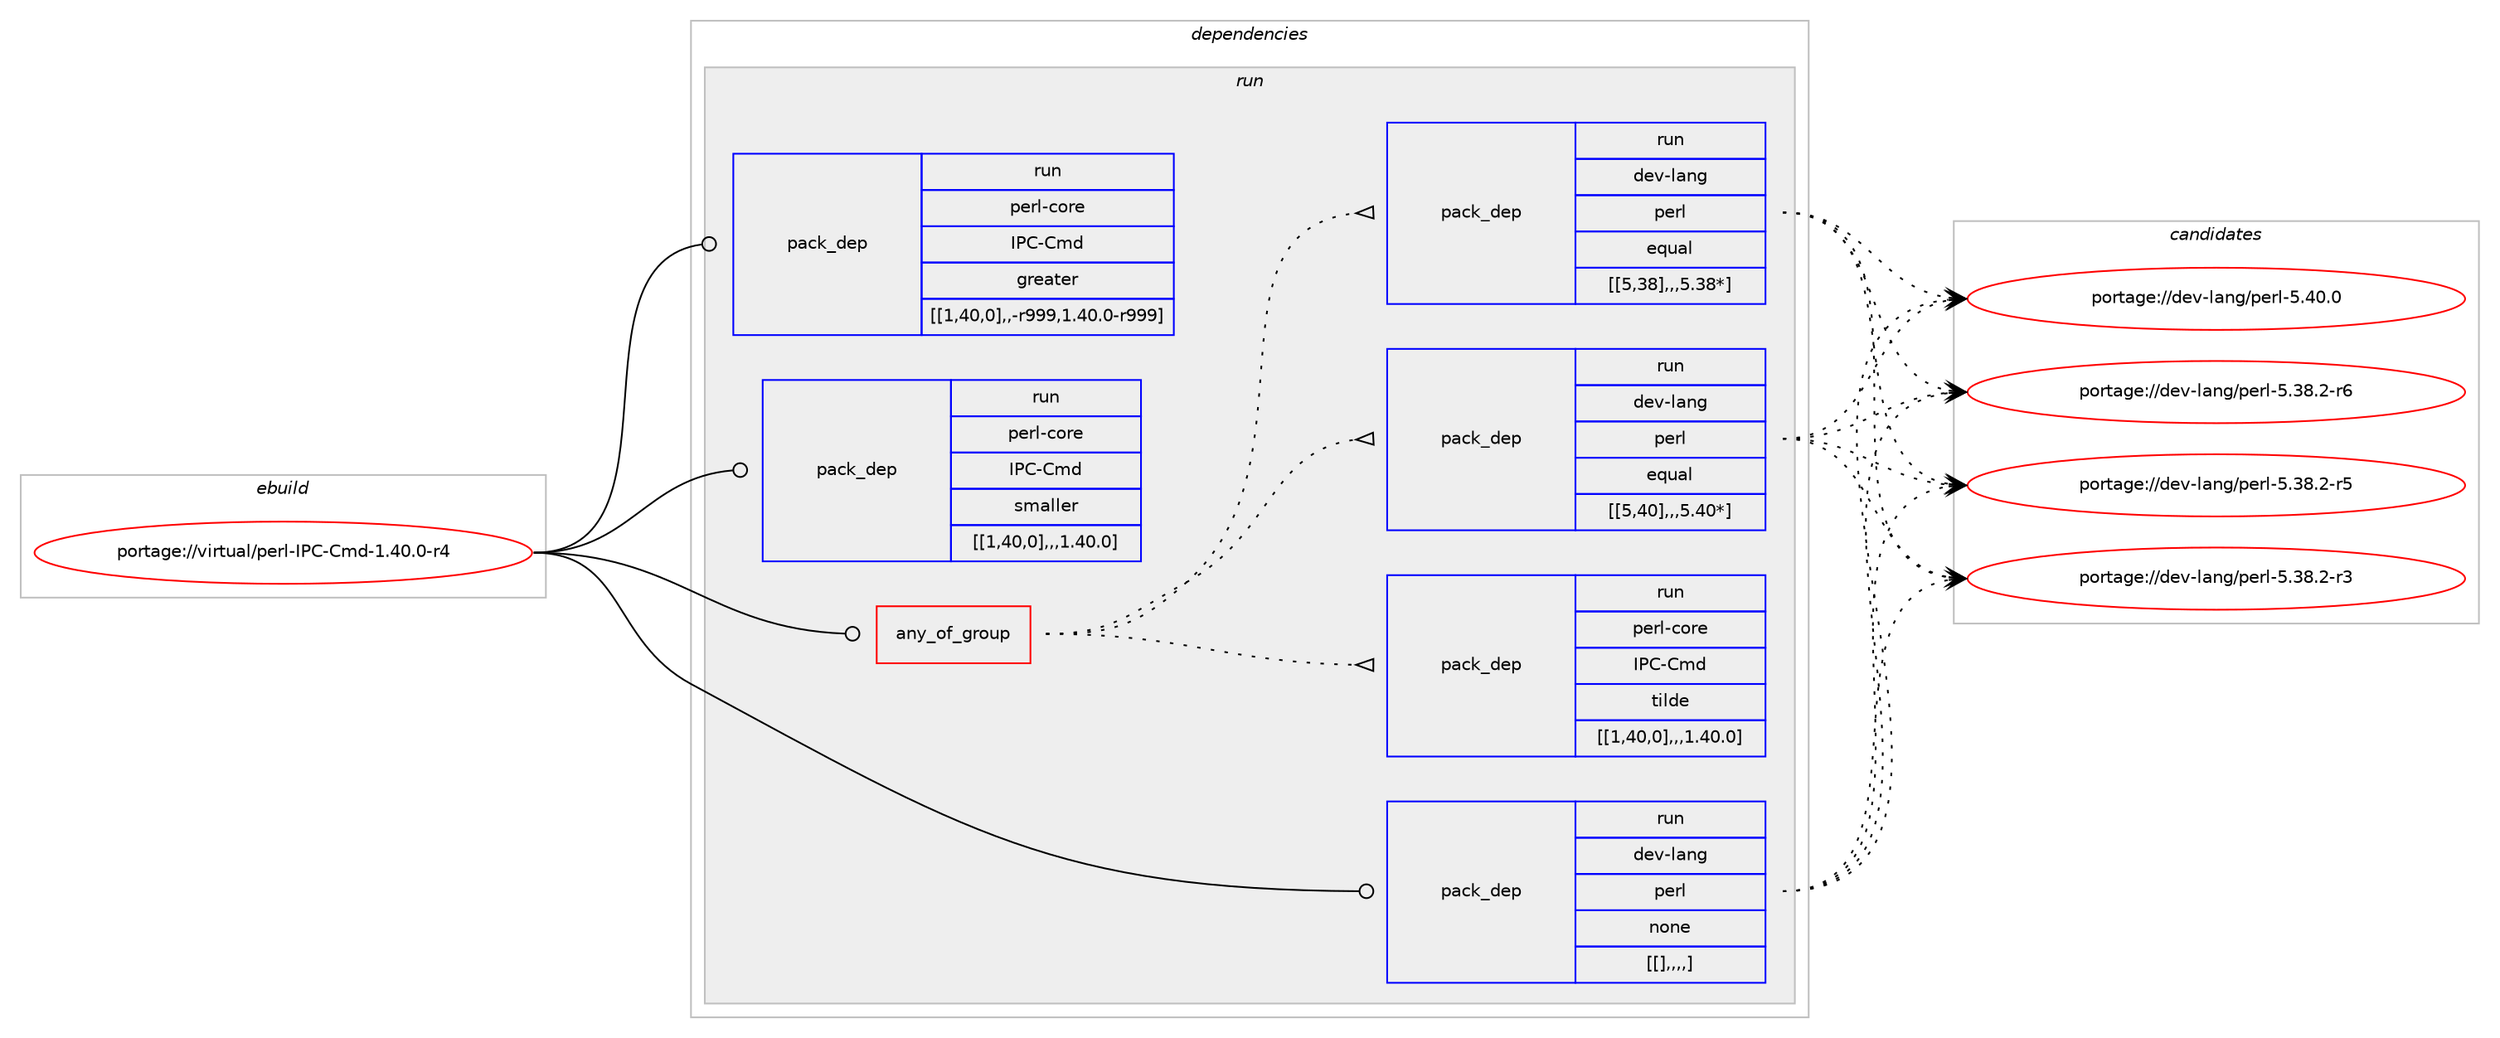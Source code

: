 digraph prolog {

# *************
# Graph options
# *************

newrank=true;
concentrate=true;
compound=true;
graph [rankdir=LR,fontname=Helvetica,fontsize=10,ranksep=1.5];#, ranksep=2.5, nodesep=0.2];
edge  [arrowhead=vee];
node  [fontname=Helvetica,fontsize=10];

# **********
# The ebuild
# **********

subgraph cluster_leftcol {
color=gray;
label=<<i>ebuild</i>>;
id [label="portage://virtual/perl-IPC-Cmd-1.40.0-r4", color=red, width=4, href="../virtual/perl-IPC-Cmd-1.40.0-r4.svg"];
}

# ****************
# The dependencies
# ****************

subgraph cluster_midcol {
color=gray;
label=<<i>dependencies</i>>;
subgraph cluster_compile {
fillcolor="#eeeeee";
style=filled;
label=<<i>compile</i>>;
}
subgraph cluster_compileandrun {
fillcolor="#eeeeee";
style=filled;
label=<<i>compile and run</i>>;
}
subgraph cluster_run {
fillcolor="#eeeeee";
style=filled;
label=<<i>run</i>>;
subgraph any93 {
dependency2321 [label=<<TABLE BORDER="0" CELLBORDER="1" CELLSPACING="0" CELLPADDING="4"><TR><TD CELLPADDING="10">any_of_group</TD></TR></TABLE>>, shape=none, color=red];subgraph pack1753 {
dependency2323 [label=<<TABLE BORDER="0" CELLBORDER="1" CELLSPACING="0" CELLPADDING="4" WIDTH="220"><TR><TD ROWSPAN="6" CELLPADDING="30">pack_dep</TD></TR><TR><TD WIDTH="110">run</TD></TR><TR><TD>dev-lang</TD></TR><TR><TD>perl</TD></TR><TR><TD>equal</TD></TR><TR><TD>[[5,40],,,5.40*]</TD></TR></TABLE>>, shape=none, color=blue];
}
dependency2321:e -> dependency2323:w [weight=20,style="dotted",arrowhead="oinv"];
subgraph pack1757 {
dependency2330 [label=<<TABLE BORDER="0" CELLBORDER="1" CELLSPACING="0" CELLPADDING="4" WIDTH="220"><TR><TD ROWSPAN="6" CELLPADDING="30">pack_dep</TD></TR><TR><TD WIDTH="110">run</TD></TR><TR><TD>dev-lang</TD></TR><TR><TD>perl</TD></TR><TR><TD>equal</TD></TR><TR><TD>[[5,38],,,5.38*]</TD></TR></TABLE>>, shape=none, color=blue];
}
dependency2321:e -> dependency2330:w [weight=20,style="dotted",arrowhead="oinv"];
subgraph pack1762 {
dependency2335 [label=<<TABLE BORDER="0" CELLBORDER="1" CELLSPACING="0" CELLPADDING="4" WIDTH="220"><TR><TD ROWSPAN="6" CELLPADDING="30">pack_dep</TD></TR><TR><TD WIDTH="110">run</TD></TR><TR><TD>perl-core</TD></TR><TR><TD>IPC-Cmd</TD></TR><TR><TD>tilde</TD></TR><TR><TD>[[1,40,0],,,1.40.0]</TD></TR></TABLE>>, shape=none, color=blue];
}
dependency2321:e -> dependency2335:w [weight=20,style="dotted",arrowhead="oinv"];
}
id:e -> dependency2321:w [weight=20,style="solid",arrowhead="odot"];
subgraph pack1766 {
dependency2339 [label=<<TABLE BORDER="0" CELLBORDER="1" CELLSPACING="0" CELLPADDING="4" WIDTH="220"><TR><TD ROWSPAN="6" CELLPADDING="30">pack_dep</TD></TR><TR><TD WIDTH="110">run</TD></TR><TR><TD>dev-lang</TD></TR><TR><TD>perl</TD></TR><TR><TD>none</TD></TR><TR><TD>[[],,,,]</TD></TR></TABLE>>, shape=none, color=blue];
}
id:e -> dependency2339:w [weight=20,style="solid",arrowhead="odot"];
subgraph pack1769 {
dependency2342 [label=<<TABLE BORDER="0" CELLBORDER="1" CELLSPACING="0" CELLPADDING="4" WIDTH="220"><TR><TD ROWSPAN="6" CELLPADDING="30">pack_dep</TD></TR><TR><TD WIDTH="110">run</TD></TR><TR><TD>perl-core</TD></TR><TR><TD>IPC-Cmd</TD></TR><TR><TD>greater</TD></TR><TR><TD>[[1,40,0],,-r999,1.40.0-r999]</TD></TR></TABLE>>, shape=none, color=blue];
}
id:e -> dependency2342:w [weight=20,style="solid",arrowhead="odot"];
subgraph pack1772 {
dependency2346 [label=<<TABLE BORDER="0" CELLBORDER="1" CELLSPACING="0" CELLPADDING="4" WIDTH="220"><TR><TD ROWSPAN="6" CELLPADDING="30">pack_dep</TD></TR><TR><TD WIDTH="110">run</TD></TR><TR><TD>perl-core</TD></TR><TR><TD>IPC-Cmd</TD></TR><TR><TD>smaller</TD></TR><TR><TD>[[1,40,0],,,1.40.0]</TD></TR></TABLE>>, shape=none, color=blue];
}
id:e -> dependency2346:w [weight=20,style="solid",arrowhead="odot"];
}
}

# **************
# The candidates
# **************

subgraph cluster_choices {
rank=same;
color=gray;
label=<<i>candidates</i>>;

subgraph choice1754 {
color=black;
nodesep=1;
choice10010111845108971101034711210111410845534652484648 [label="portage://dev-lang/perl-5.40.0", color=red, width=4,href="../dev-lang/perl-5.40.0.svg"];
choice100101118451089711010347112101114108455346515646504511454 [label="portage://dev-lang/perl-5.38.2-r6", color=red, width=4,href="../dev-lang/perl-5.38.2-r6.svg"];
choice100101118451089711010347112101114108455346515646504511453 [label="portage://dev-lang/perl-5.38.2-r5", color=red, width=4,href="../dev-lang/perl-5.38.2-r5.svg"];
choice100101118451089711010347112101114108455346515646504511451 [label="portage://dev-lang/perl-5.38.2-r3", color=red, width=4,href="../dev-lang/perl-5.38.2-r3.svg"];
dependency2323:e -> choice10010111845108971101034711210111410845534652484648:w [style=dotted,weight="100"];
dependency2323:e -> choice100101118451089711010347112101114108455346515646504511454:w [style=dotted,weight="100"];
dependency2323:e -> choice100101118451089711010347112101114108455346515646504511453:w [style=dotted,weight="100"];
dependency2323:e -> choice100101118451089711010347112101114108455346515646504511451:w [style=dotted,weight="100"];
}
subgraph choice1763 {
color=black;
nodesep=1;
choice10010111845108971101034711210111410845534652484648 [label="portage://dev-lang/perl-5.40.0", color=red, width=4,href="../dev-lang/perl-5.40.0.svg"];
choice100101118451089711010347112101114108455346515646504511454 [label="portage://dev-lang/perl-5.38.2-r6", color=red, width=4,href="../dev-lang/perl-5.38.2-r6.svg"];
choice100101118451089711010347112101114108455346515646504511453 [label="portage://dev-lang/perl-5.38.2-r5", color=red, width=4,href="../dev-lang/perl-5.38.2-r5.svg"];
choice100101118451089711010347112101114108455346515646504511451 [label="portage://dev-lang/perl-5.38.2-r3", color=red, width=4,href="../dev-lang/perl-5.38.2-r3.svg"];
dependency2330:e -> choice10010111845108971101034711210111410845534652484648:w [style=dotted,weight="100"];
dependency2330:e -> choice100101118451089711010347112101114108455346515646504511454:w [style=dotted,weight="100"];
dependency2330:e -> choice100101118451089711010347112101114108455346515646504511453:w [style=dotted,weight="100"];
dependency2330:e -> choice100101118451089711010347112101114108455346515646504511451:w [style=dotted,weight="100"];
}
subgraph choice1767 {
color=black;
nodesep=1;
}
subgraph choice1768 {
color=black;
nodesep=1;
choice10010111845108971101034711210111410845534652484648 [label="portage://dev-lang/perl-5.40.0", color=red, width=4,href="../dev-lang/perl-5.40.0.svg"];
choice100101118451089711010347112101114108455346515646504511454 [label="portage://dev-lang/perl-5.38.2-r6", color=red, width=4,href="../dev-lang/perl-5.38.2-r6.svg"];
choice100101118451089711010347112101114108455346515646504511453 [label="portage://dev-lang/perl-5.38.2-r5", color=red, width=4,href="../dev-lang/perl-5.38.2-r5.svg"];
choice100101118451089711010347112101114108455346515646504511451 [label="portage://dev-lang/perl-5.38.2-r3", color=red, width=4,href="../dev-lang/perl-5.38.2-r3.svg"];
dependency2339:e -> choice10010111845108971101034711210111410845534652484648:w [style=dotted,weight="100"];
dependency2339:e -> choice100101118451089711010347112101114108455346515646504511454:w [style=dotted,weight="100"];
dependency2339:e -> choice100101118451089711010347112101114108455346515646504511453:w [style=dotted,weight="100"];
dependency2339:e -> choice100101118451089711010347112101114108455346515646504511451:w [style=dotted,weight="100"];
}
subgraph choice1774 {
color=black;
nodesep=1;
}
subgraph choice1775 {
color=black;
nodesep=1;
}
}

}

